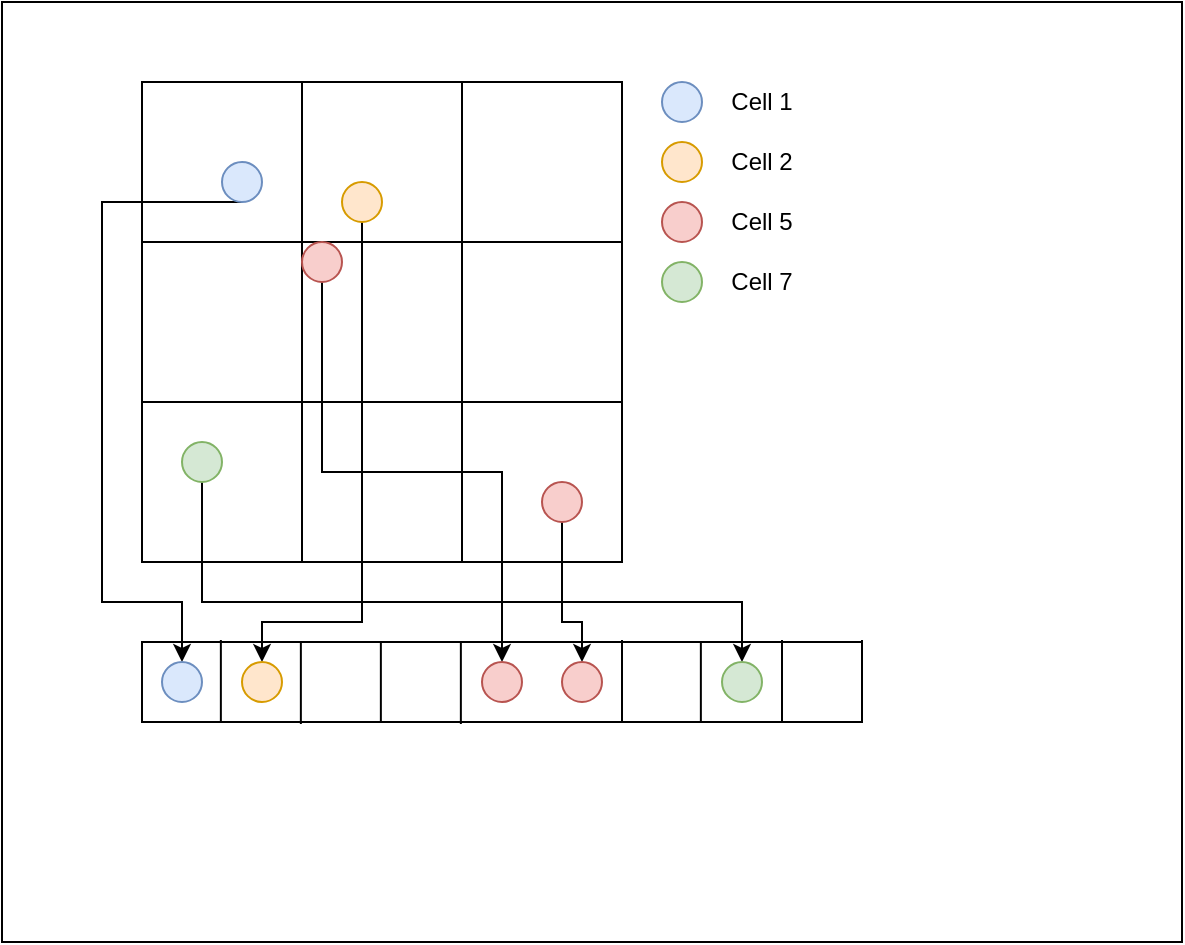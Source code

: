<mxfile version="15.5.2" type="device"><diagram id="aI2WTONpgxWADFSJBZ9S" name="Page-1"><mxGraphModel dx="813" dy="435" grid="1" gridSize="10" guides="1" tooltips="1" connect="1" arrows="1" fold="1" page="1" pageScale="1" pageWidth="827" pageHeight="1169" math="0" shadow="0"><root><mxCell id="0"/><mxCell id="1" parent="0"/><mxCell id="0n60lp9ruXrgBYtC40i6-49" value="" style="rounded=0;whiteSpace=wrap;html=1;" vertex="1" parent="1"><mxGeometry x="10" width="590" height="470" as="geometry"/></mxCell><mxCell id="0n60lp9ruXrgBYtC40i6-1" value="" style="whiteSpace=wrap;html=1;aspect=fixed;" vertex="1" parent="1"><mxGeometry x="80" y="40" width="80" height="80" as="geometry"/></mxCell><mxCell id="0n60lp9ruXrgBYtC40i6-2" value="" style="whiteSpace=wrap;html=1;aspect=fixed;" vertex="1" parent="1"><mxGeometry x="160" y="40" width="80" height="80" as="geometry"/></mxCell><mxCell id="0n60lp9ruXrgBYtC40i6-3" value="" style="whiteSpace=wrap;html=1;aspect=fixed;" vertex="1" parent="1"><mxGeometry x="240" y="40" width="80" height="80" as="geometry"/></mxCell><mxCell id="0n60lp9ruXrgBYtC40i6-4" value="" style="whiteSpace=wrap;html=1;aspect=fixed;" vertex="1" parent="1"><mxGeometry x="80" y="120" width="80" height="80" as="geometry"/></mxCell><mxCell id="0n60lp9ruXrgBYtC40i6-5" value="" style="whiteSpace=wrap;html=1;aspect=fixed;" vertex="1" parent="1"><mxGeometry x="160" y="120" width="80" height="80" as="geometry"/></mxCell><mxCell id="0n60lp9ruXrgBYtC40i6-6" value="" style="whiteSpace=wrap;html=1;aspect=fixed;" vertex="1" parent="1"><mxGeometry x="240" y="120" width="80" height="80" as="geometry"/></mxCell><mxCell id="0n60lp9ruXrgBYtC40i6-7" value="" style="whiteSpace=wrap;html=1;aspect=fixed;" vertex="1" parent="1"><mxGeometry x="80" y="200" width="80" height="80" as="geometry"/></mxCell><mxCell id="0n60lp9ruXrgBYtC40i6-8" value="" style="whiteSpace=wrap;html=1;aspect=fixed;" vertex="1" parent="1"><mxGeometry x="160" y="200" width="80" height="80" as="geometry"/></mxCell><mxCell id="0n60lp9ruXrgBYtC40i6-9" value="" style="whiteSpace=wrap;html=1;aspect=fixed;" vertex="1" parent="1"><mxGeometry x="240" y="200" width="80" height="80" as="geometry"/></mxCell><mxCell id="0n60lp9ruXrgBYtC40i6-10" value="" style="rounded=0;whiteSpace=wrap;html=1;" vertex="1" parent="1"><mxGeometry x="80" y="320" width="360" height="40" as="geometry"/></mxCell><mxCell id="0n60lp9ruXrgBYtC40i6-26" style="edgeStyle=orthogonalEdgeStyle;rounded=0;orthogonalLoop=1;jettySize=auto;html=1;exitX=0.5;exitY=1;exitDx=0;exitDy=0;entryX=0.5;entryY=0;entryDx=0;entryDy=0;" edge="1" parent="1" source="0n60lp9ruXrgBYtC40i6-11" target="0n60lp9ruXrgBYtC40i6-20"><mxGeometry relative="1" as="geometry"><Array as="points"><mxPoint x="60" y="100"/><mxPoint x="60" y="300"/><mxPoint x="100" y="300"/></Array></mxGeometry></mxCell><mxCell id="0n60lp9ruXrgBYtC40i6-11" value="" style="ellipse;whiteSpace=wrap;html=1;fillColor=#dae8fc;strokeColor=#6c8ebf;" vertex="1" parent="1"><mxGeometry x="120" y="80" width="20" height="20" as="geometry"/></mxCell><mxCell id="0n60lp9ruXrgBYtC40i6-27" style="edgeStyle=orthogonalEdgeStyle;rounded=0;orthogonalLoop=1;jettySize=auto;html=1;exitX=0.5;exitY=1;exitDx=0;exitDy=0;entryX=0.5;entryY=0;entryDx=0;entryDy=0;" edge="1" parent="1" source="0n60lp9ruXrgBYtC40i6-12" target="0n60lp9ruXrgBYtC40i6-21"><mxGeometry relative="1" as="geometry"><Array as="points"><mxPoint x="190" y="310"/><mxPoint x="140" y="310"/></Array></mxGeometry></mxCell><mxCell id="0n60lp9ruXrgBYtC40i6-12" value="" style="ellipse;whiteSpace=wrap;html=1;fillColor=#ffe6cc;strokeColor=#d79b00;" vertex="1" parent="1"><mxGeometry x="180" y="90" width="20" height="20" as="geometry"/></mxCell><mxCell id="0n60lp9ruXrgBYtC40i6-28" style="edgeStyle=orthogonalEdgeStyle;rounded=0;orthogonalLoop=1;jettySize=auto;html=1;exitX=0.5;exitY=1;exitDx=0;exitDy=0;entryX=0.5;entryY=0;entryDx=0;entryDy=0;" edge="1" parent="1" source="0n60lp9ruXrgBYtC40i6-13" target="0n60lp9ruXrgBYtC40i6-22"><mxGeometry relative="1" as="geometry"/></mxCell><mxCell id="0n60lp9ruXrgBYtC40i6-13" value="" style="ellipse;whiteSpace=wrap;html=1;fillColor=#f8cecc;strokeColor=#b85450;" vertex="1" parent="1"><mxGeometry x="160" y="120" width="20" height="20" as="geometry"/></mxCell><mxCell id="0n60lp9ruXrgBYtC40i6-29" style="edgeStyle=orthogonalEdgeStyle;rounded=0;orthogonalLoop=1;jettySize=auto;html=1;exitX=0.5;exitY=1;exitDx=0;exitDy=0;entryX=0.5;entryY=0;entryDx=0;entryDy=0;" edge="1" parent="1" source="0n60lp9ruXrgBYtC40i6-14" target="0n60lp9ruXrgBYtC40i6-23"><mxGeometry relative="1" as="geometry"><Array as="points"><mxPoint x="290" y="310"/><mxPoint x="300" y="310"/></Array></mxGeometry></mxCell><mxCell id="0n60lp9ruXrgBYtC40i6-14" value="" style="ellipse;whiteSpace=wrap;html=1;fillColor=#f8cecc;strokeColor=#b85450;" vertex="1" parent="1"><mxGeometry x="280" y="240" width="20" height="20" as="geometry"/></mxCell><mxCell id="0n60lp9ruXrgBYtC40i6-47" style="edgeStyle=orthogonalEdgeStyle;rounded=0;orthogonalLoop=1;jettySize=auto;html=1;exitX=0.5;exitY=1;exitDx=0;exitDy=0;" edge="1" parent="1" source="0n60lp9ruXrgBYtC40i6-15" target="0n60lp9ruXrgBYtC40i6-24"><mxGeometry relative="1" as="geometry"><Array as="points"><mxPoint x="110" y="300"/><mxPoint x="380" y="300"/></Array></mxGeometry></mxCell><mxCell id="0n60lp9ruXrgBYtC40i6-15" value="" style="ellipse;whiteSpace=wrap;html=1;fillColor=#d5e8d4;strokeColor=#82b366;" vertex="1" parent="1"><mxGeometry x="100" y="220" width="20" height="20" as="geometry"/></mxCell><mxCell id="0n60lp9ruXrgBYtC40i6-16" value="" style="ellipse;whiteSpace=wrap;html=1;fillColor=#ffe6cc;strokeColor=#d79b00;" vertex="1" parent="1"><mxGeometry x="340" y="70" width="20" height="20" as="geometry"/></mxCell><mxCell id="0n60lp9ruXrgBYtC40i6-17" value="" style="ellipse;whiteSpace=wrap;html=1;fillColor=#dae8fc;strokeColor=#6c8ebf;" vertex="1" parent="1"><mxGeometry x="340" y="40" width="20" height="20" as="geometry"/></mxCell><mxCell id="0n60lp9ruXrgBYtC40i6-18" value="Cell 1" style="text;html=1;strokeColor=none;fillColor=none;align=center;verticalAlign=middle;whiteSpace=wrap;rounded=0;" vertex="1" parent="1"><mxGeometry x="360" y="35" width="60" height="30" as="geometry"/></mxCell><mxCell id="0n60lp9ruXrgBYtC40i6-19" value="Cell 2" style="text;html=1;strokeColor=none;fillColor=none;align=center;verticalAlign=middle;whiteSpace=wrap;rounded=0;" vertex="1" parent="1"><mxGeometry x="360" y="65" width="60" height="30" as="geometry"/></mxCell><mxCell id="0n60lp9ruXrgBYtC40i6-20" value="" style="ellipse;whiteSpace=wrap;html=1;fillColor=#dae8fc;strokeColor=#6c8ebf;" vertex="1" parent="1"><mxGeometry x="90" y="330" width="20" height="20" as="geometry"/></mxCell><mxCell id="0n60lp9ruXrgBYtC40i6-21" value="" style="ellipse;whiteSpace=wrap;html=1;fillColor=#ffe6cc;strokeColor=#d79b00;" vertex="1" parent="1"><mxGeometry x="130" y="330" width="20" height="20" as="geometry"/></mxCell><mxCell id="0n60lp9ruXrgBYtC40i6-22" value="" style="ellipse;whiteSpace=wrap;html=1;fillColor=#f8cecc;strokeColor=#b85450;" vertex="1" parent="1"><mxGeometry x="250" y="330" width="20" height="20" as="geometry"/></mxCell><mxCell id="0n60lp9ruXrgBYtC40i6-23" value="" style="ellipse;whiteSpace=wrap;html=1;fillColor=#f8cecc;strokeColor=#b85450;" vertex="1" parent="1"><mxGeometry x="290" y="330" width="20" height="20" as="geometry"/></mxCell><mxCell id="0n60lp9ruXrgBYtC40i6-24" value="" style="ellipse;whiteSpace=wrap;html=1;fillColor=#d5e8d4;strokeColor=#82b366;" vertex="1" parent="1"><mxGeometry x="370" y="330" width="20" height="20" as="geometry"/></mxCell><mxCell id="0n60lp9ruXrgBYtC40i6-32" value="" style="ellipse;whiteSpace=wrap;html=1;fillColor=#f8cecc;strokeColor=#b85450;" vertex="1" parent="1"><mxGeometry x="340" y="100" width="20" height="20" as="geometry"/></mxCell><mxCell id="0n60lp9ruXrgBYtC40i6-33" value="Cell 5" style="text;html=1;strokeColor=none;fillColor=none;align=center;verticalAlign=middle;whiteSpace=wrap;rounded=0;" vertex="1" parent="1"><mxGeometry x="360" y="95" width="60" height="30" as="geometry"/></mxCell><mxCell id="0n60lp9ruXrgBYtC40i6-34" value="" style="ellipse;whiteSpace=wrap;html=1;fillColor=#d5e8d4;strokeColor=#82b366;" vertex="1" parent="1"><mxGeometry x="340" y="130" width="20" height="20" as="geometry"/></mxCell><mxCell id="0n60lp9ruXrgBYtC40i6-35" value="Cell 7" style="text;html=1;strokeColor=none;fillColor=none;align=center;verticalAlign=middle;whiteSpace=wrap;rounded=0;" vertex="1" parent="1"><mxGeometry x="360" y="125" width="60" height="30" as="geometry"/></mxCell><mxCell id="0n60lp9ruXrgBYtC40i6-38" value="" style="endArrow=none;html=1;rounded=0;exitX=0.285;exitY=1.025;exitDx=0;exitDy=0;exitPerimeter=0;entryX=0.285;entryY=0;entryDx=0;entryDy=0;entryPerimeter=0;" edge="1" parent="1"><mxGeometry width="50" height="50" relative="1" as="geometry"><mxPoint x="119.43" y="360" as="sourcePoint"/><mxPoint x="119.43" y="319" as="targetPoint"/></mxGeometry></mxCell><mxCell id="0n60lp9ruXrgBYtC40i6-39" value="" style="endArrow=none;html=1;rounded=0;exitX=0.285;exitY=1.025;exitDx=0;exitDy=0;exitPerimeter=0;entryX=0.285;entryY=0;entryDx=0;entryDy=0;entryPerimeter=0;" edge="1" parent="1"><mxGeometry width="50" height="50" relative="1" as="geometry"><mxPoint x="159.43" y="361" as="sourcePoint"/><mxPoint x="159.43" y="320" as="targetPoint"/></mxGeometry></mxCell><mxCell id="0n60lp9ruXrgBYtC40i6-40" value="" style="endArrow=none;html=1;rounded=0;exitX=0.285;exitY=1.025;exitDx=0;exitDy=0;exitPerimeter=0;entryX=0.285;entryY=0;entryDx=0;entryDy=0;entryPerimeter=0;" edge="1" parent="1"><mxGeometry width="50" height="50" relative="1" as="geometry"><mxPoint x="199.43" y="360.5" as="sourcePoint"/><mxPoint x="199.43" y="319.5" as="targetPoint"/></mxGeometry></mxCell><mxCell id="0n60lp9ruXrgBYtC40i6-41" value="" style="endArrow=none;html=1;rounded=0;exitX=0.285;exitY=1.025;exitDx=0;exitDy=0;exitPerimeter=0;entryX=0.285;entryY=0;entryDx=0;entryDy=0;entryPerimeter=0;" edge="1" parent="1"><mxGeometry width="50" height="50" relative="1" as="geometry"><mxPoint x="320.0" y="360" as="sourcePoint"/><mxPoint x="320.0" y="319" as="targetPoint"/></mxGeometry></mxCell><mxCell id="0n60lp9ruXrgBYtC40i6-43" value="" style="endArrow=none;html=1;rounded=0;exitX=0.285;exitY=1.025;exitDx=0;exitDy=0;exitPerimeter=0;entryX=0.285;entryY=0;entryDx=0;entryDy=0;entryPerimeter=0;" edge="1" parent="1"><mxGeometry width="50" height="50" relative="1" as="geometry"><mxPoint x="359.43" y="360.5" as="sourcePoint"/><mxPoint x="359.43" y="319.5" as="targetPoint"/></mxGeometry></mxCell><mxCell id="0n60lp9ruXrgBYtC40i6-44" value="" style="endArrow=none;html=1;rounded=0;exitX=0.285;exitY=1.025;exitDx=0;exitDy=0;exitPerimeter=0;entryX=0.285;entryY=0;entryDx=0;entryDy=0;entryPerimeter=0;" edge="1" parent="1"><mxGeometry width="50" height="50" relative="1" as="geometry"><mxPoint x="400" y="360" as="sourcePoint"/><mxPoint x="400" y="319" as="targetPoint"/></mxGeometry></mxCell><mxCell id="0n60lp9ruXrgBYtC40i6-45" value="" style="endArrow=none;html=1;rounded=0;exitX=0.285;exitY=1.025;exitDx=0;exitDy=0;exitPerimeter=0;entryX=0.285;entryY=0;entryDx=0;entryDy=0;entryPerimeter=0;" edge="1" parent="1"><mxGeometry width="50" height="50" relative="1" as="geometry"><mxPoint x="239.43" y="361" as="sourcePoint"/><mxPoint x="239.43" y="320" as="targetPoint"/></mxGeometry></mxCell><mxCell id="0n60lp9ruXrgBYtC40i6-46" value="" style="endArrow=none;html=1;rounded=0;exitX=0.285;exitY=1.025;exitDx=0;exitDy=0;exitPerimeter=0;entryX=0.285;entryY=0;entryDx=0;entryDy=0;entryPerimeter=0;" edge="1" parent="1"><mxGeometry width="50" height="50" relative="1" as="geometry"><mxPoint x="440" y="360" as="sourcePoint"/><mxPoint x="440" y="319" as="targetPoint"/></mxGeometry></mxCell></root></mxGraphModel></diagram></mxfile>